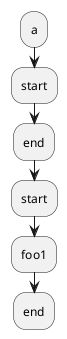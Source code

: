 {
  "sha1": "1c7m374efx7c6tlup9prd4awgryn8zz",
  "insertion": {
    "when": "2024-05-25T14:26:51.429Z",
    "url": "https://forum.plantuml.net/10838/there-better-way-implement-while-loop-perprocess-function",
    "user": "plantuml@gmail.com"
  }
}
@startuml
!procedure $foo($arg)
:start;
!while $arg==1
  :foo1;
  !$arg = $arg - 1
!endwhile
:end;
!endprocedure

:a;
$foo(0)
$foo(1)
@enduml
